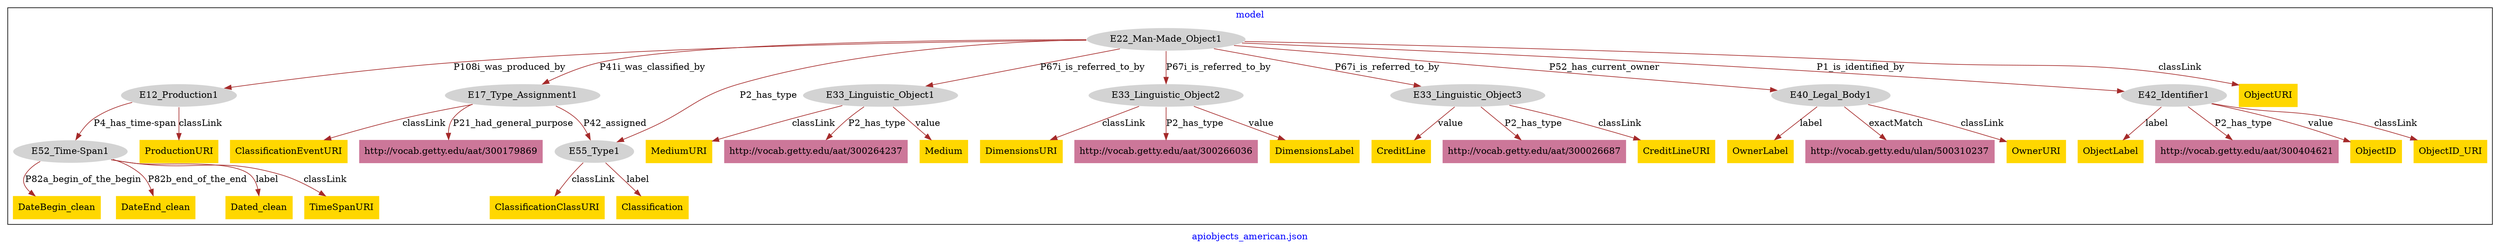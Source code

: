 digraph n0 {
fontcolor="blue"
remincross="true"
label="apiobjects_american.json"
subgraph cluster {
label="model"
n2[style="filled",color="white",fillcolor="lightgray",label="E12_Production1"];
n3[style="filled",color="white",fillcolor="lightgray",label="E52_Time-Span1"];
n4[style="filled",color="white",fillcolor="lightgray",label="E17_Type_Assignment1"];
n5[style="filled",color="white",fillcolor="lightgray",label="E55_Type1"];
n6[style="filled",color="white",fillcolor="lightgray",label="E22_Man-Made_Object1"];
n7[style="filled",color="white",fillcolor="lightgray",label="E33_Linguistic_Object1"];
n8[style="filled",color="white",fillcolor="lightgray",label="E33_Linguistic_Object2"];
n9[style="filled",color="white",fillcolor="lightgray",label="E33_Linguistic_Object3"];
n10[style="filled",color="white",fillcolor="lightgray",label="E40_Legal_Body1"];
n11[style="filled",color="white",fillcolor="lightgray",label="E42_Identifier1"];
n12[shape="plaintext",style="filled",fillcolor="gold",label="ObjectID"];
n13[shape="plaintext",style="filled",fillcolor="gold",label="DimensionsLabel"];
n14[shape="plaintext",style="filled",fillcolor="gold",label="Medium"];
n15[shape="plaintext",style="filled",fillcolor="gold",label="ClassificationClassURI"];
n16[shape="plaintext",style="filled",fillcolor="gold",label="ClassificationEventURI"];
n17[shape="plaintext",style="filled",fillcolor="gold",label="OwnerURI"];
n18[shape="plaintext",style="filled",fillcolor="gold",label="Dated_clean"];
n19[shape="plaintext",style="filled",fillcolor="gold",label="TimeSpanURI"];
n20[shape="plaintext",style="filled",fillcolor="gold",label="ProductionURI"];
n21[shape="plaintext",style="filled",fillcolor="gold",label="DateBegin_clean"];
n22[shape="plaintext",style="filled",fillcolor="gold",label="CreditLineURI"];
n23[shape="plaintext",style="filled",fillcolor="gold",label="MediumURI"];
n24[shape="plaintext",style="filled",fillcolor="gold",label="DimensionsURI"];
n25[shape="plaintext",style="filled",fillcolor="gold",label="ObjectID_URI"];
n26[shape="plaintext",style="filled",fillcolor="gold",label="DateEnd_clean"];
n27[shape="plaintext",style="filled",fillcolor="gold",label="CreditLine"];
n28[shape="plaintext",style="filled",fillcolor="gold",label="OwnerLabel"];
n29[shape="plaintext",style="filled",fillcolor="gold",label="Classification"];
n30[shape="plaintext",style="filled",fillcolor="gold",label="ObjectLabel"];
n31[shape="plaintext",style="filled",fillcolor="gold",label="ObjectURI"];
n32[shape="plaintext",style="filled",fillcolor="#CC7799",label="http://vocab.getty.edu/aat/300026687"];
n33[shape="plaintext",style="filled",fillcolor="#CC7799",label="http://vocab.getty.edu/ulan/500310237"];
n34[shape="plaintext",style="filled",fillcolor="#CC7799",label="http://vocab.getty.edu/aat/300266036"];
n35[shape="plaintext",style="filled",fillcolor="#CC7799",label="http://vocab.getty.edu/aat/300404621"];
n36[shape="plaintext",style="filled",fillcolor="#CC7799",label="http://vocab.getty.edu/aat/300179869"];
n37[shape="plaintext",style="filled",fillcolor="#CC7799",label="http://vocab.getty.edu/aat/300264237"];
}
n2 -> n3[color="brown",fontcolor="black",label="P4_has_time-span"]
n4 -> n5[color="brown",fontcolor="black",label="P42_assigned"]
n6 -> n2[color="brown",fontcolor="black",label="P108i_was_produced_by"]
n6 -> n4[color="brown",fontcolor="black",label="P41i_was_classified_by"]
n6 -> n7[color="brown",fontcolor="black",label="P67i_is_referred_to_by"]
n6 -> n8[color="brown",fontcolor="black",label="P67i_is_referred_to_by"]
n6 -> n9[color="brown",fontcolor="black",label="P67i_is_referred_to_by"]
n6 -> n10[color="brown",fontcolor="black",label="P52_has_current_owner"]
n6 -> n11[color="brown",fontcolor="black",label="P1_is_identified_by"]
n11 -> n12[color="brown",fontcolor="black",label="value"]
n8 -> n13[color="brown",fontcolor="black",label="value"]
n7 -> n14[color="brown",fontcolor="black",label="value"]
n5 -> n15[color="brown",fontcolor="black",label="classLink"]
n4 -> n16[color="brown",fontcolor="black",label="classLink"]
n10 -> n17[color="brown",fontcolor="black",label="classLink"]
n3 -> n18[color="brown",fontcolor="black",label="label"]
n3 -> n19[color="brown",fontcolor="black",label="classLink"]
n2 -> n20[color="brown",fontcolor="black",label="classLink"]
n3 -> n21[color="brown",fontcolor="black",label="P82a_begin_of_the_begin"]
n9 -> n22[color="brown",fontcolor="black",label="classLink"]
n7 -> n23[color="brown",fontcolor="black",label="classLink"]
n8 -> n24[color="brown",fontcolor="black",label="classLink"]
n11 -> n25[color="brown",fontcolor="black",label="classLink"]
n3 -> n26[color="brown",fontcolor="black",label="P82b_end_of_the_end"]
n9 -> n27[color="brown",fontcolor="black",label="value"]
n10 -> n28[color="brown",fontcolor="black",label="label"]
n5 -> n29[color="brown",fontcolor="black",label="label"]
n11 -> n30[color="brown",fontcolor="black",label="label"]
n6 -> n31[color="brown",fontcolor="black",label="classLink"]
n9 -> n32[color="brown",fontcolor="black",label="P2_has_type"]
n10 -> n33[color="brown",fontcolor="black",label="exactMatch"]
n6 -> n5[color="brown",fontcolor="black",label="P2_has_type"]
n8 -> n34[color="brown",fontcolor="black",label="P2_has_type"]
n11 -> n35[color="brown",fontcolor="black",label="P2_has_type"]
n4 -> n36[color="brown",fontcolor="black",label="P21_had_general_purpose"]
n7 -> n37[color="brown",fontcolor="black",label="P2_has_type"]
}
